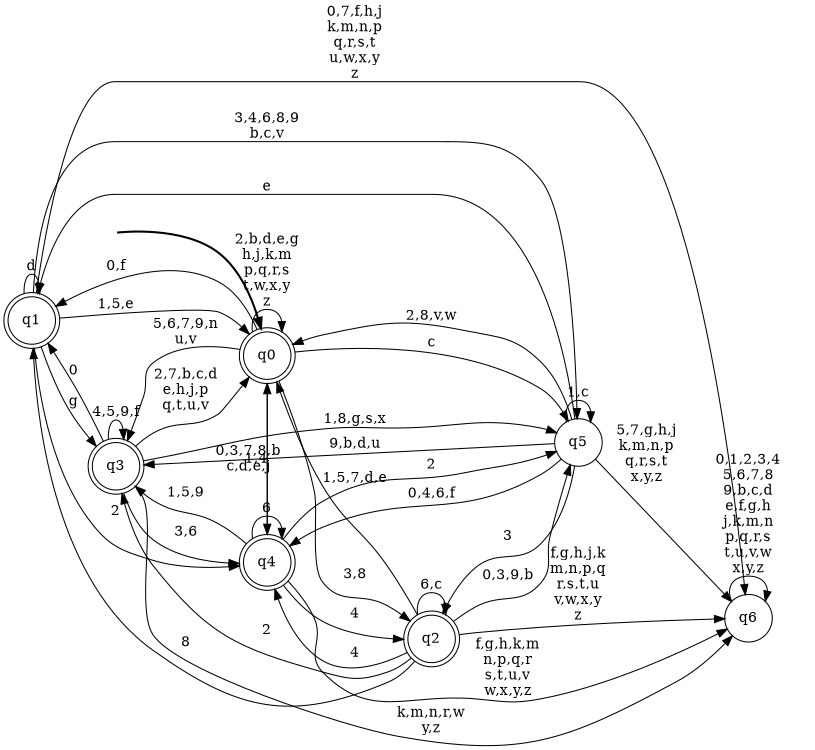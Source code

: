 digraph BlueStar {
__start0 [style = invis, shape = none, label = "", width = 0, height = 0];

rankdir=LR;
size="8,5";

s0 [style="rounded,filled", color="black", fillcolor="white" shape="doublecircle", label="q0"];
s1 [style="rounded,filled", color="black", fillcolor="white" shape="doublecircle", label="q1"];
s2 [style="rounded,filled", color="black", fillcolor="white" shape="doublecircle", label="q2"];
s3 [style="rounded,filled", color="black", fillcolor="white" shape="doublecircle", label="q3"];
s4 [style="rounded,filled", color="black", fillcolor="white" shape="doublecircle", label="q4"];
s5 [style="filled", color="black", fillcolor="white" shape="circle", label="q5"];
s6 [style="filled", color="black", fillcolor="white" shape="circle", label="q6"];
subgraph cluster_main { 
	graph [pad=".75", ranksep="0.15", nodesep="0.15"];
	 style=invis; 
	__start0 -> s0 [penwidth=2];
}
s0 -> s0 [label="2,b,d,e,g\nh,j,k,m\np,q,r,s\nt,w,x,y\nz"];
s0 -> s1 [label="0,f"];
s0 -> s2 [label="3,8"];
s0 -> s3 [label="5,6,7,9,n\nu,v"];
s0 -> s4 [label="1,4"];
s0 -> s5 [label="c"];
s1 -> s0 [label="1,5,e"];
s1 -> s1 [label="d"];
s1 -> s3 [label="g"];
s1 -> s4 [label="2"];
s1 -> s5 [label="3,4,6,8,9\nb,c,v"];
s1 -> s6 [label="0,7,f,h,j\nk,m,n,p\nq,r,s,t\nu,w,x,y\nz"];
s2 -> s0 [label="1,5,7,d,e"];
s2 -> s1 [label="8"];
s2 -> s2 [label="6,c"];
s2 -> s3 [label="2"];
s2 -> s4 [label="4"];
s2 -> s5 [label="0,3,9,b"];
s2 -> s6 [label="f,g,h,j,k\nm,n,p,q\nr,s,t,u\nv,w,x,y\nz"];
s3 -> s0 [label="2,7,b,c,d\ne,h,j,p\nq,t,u,v"];
s3 -> s1 [label="0"];
s3 -> s3 [label="4,5,9,f"];
s3 -> s4 [label="3,6"];
s3 -> s5 [label="1,8,g,s,x"];
s3 -> s6 [label="k,m,n,r,w\ny,z"];
s4 -> s0 [label="0,3,7,8,b\nc,d,e,j"];
s4 -> s2 [label="4"];
s4 -> s3 [label="1,5,9"];
s4 -> s4 [label="6"];
s4 -> s5 [label="2"];
s4 -> s6 [label="f,g,h,k,m\nn,p,q,r\ns,t,u,v\nw,x,y,z"];
s5 -> s0 [label="2,8,v,w"];
s5 -> s1 [label="e"];
s5 -> s2 [label="3"];
s5 -> s3 [label="9,b,d,u"];
s5 -> s4 [label="0,4,6,f"];
s5 -> s5 [label="1,c"];
s5 -> s6 [label="5,7,g,h,j\nk,m,n,p\nq,r,s,t\nx,y,z"];
s6 -> s6 [label="0,1,2,3,4\n5,6,7,8\n9,b,c,d\ne,f,g,h\nj,k,m,n\np,q,r,s\nt,u,v,w\nx,y,z"];

}